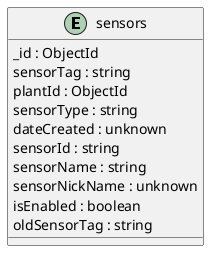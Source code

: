 @startuml sensors_Diagram

entity "sensors" as sensors {
  _id : ObjectId
  sensorTag : string
  plantId : ObjectId
  sensorType : string
  dateCreated : unknown
  sensorId : string
  sensorName : string
  sensorNickName : unknown
  isEnabled : boolean
  oldSensorTag : string
}

@enduml